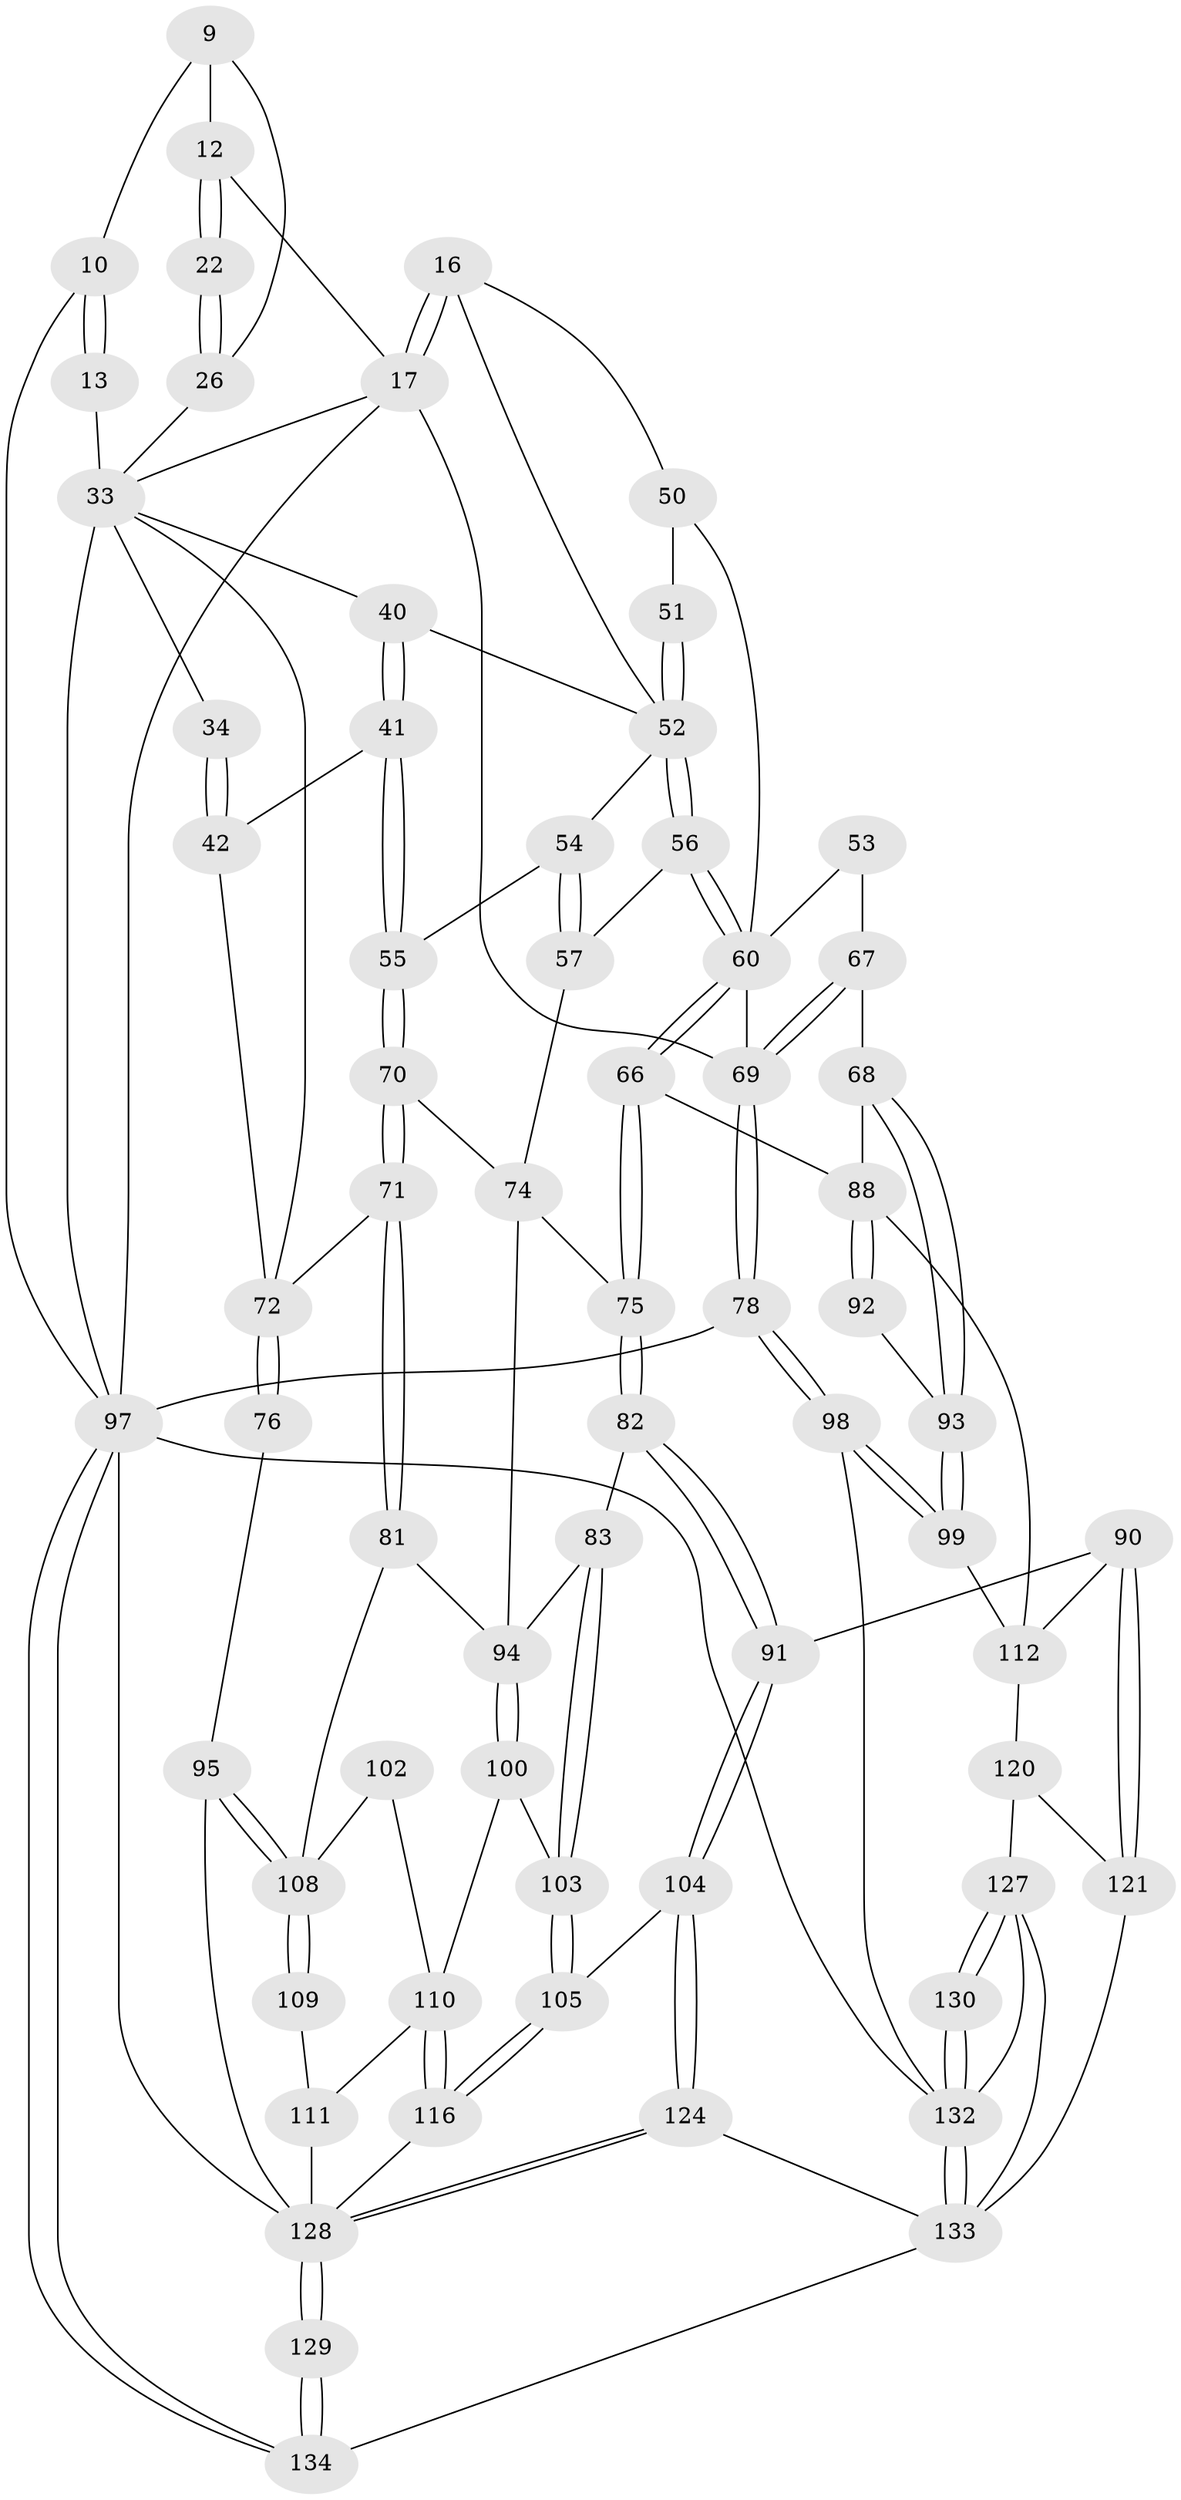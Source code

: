 // original degree distribution, {3: 0.014925373134328358, 5: 0.47761194029850745, 4: 0.26119402985074625, 6: 0.2462686567164179}
// Generated by graph-tools (version 1.1) at 2025/01/03/09/25 05:01:45]
// undirected, 67 vertices, 153 edges
graph export_dot {
graph [start="1"]
  node [color=gray90,style=filled];
  9 [pos="+0.24009814029401583+0.07209569292916662"];
  10 [pos="+0.21507279302744461+0.05009661364146582",super="+7+6"];
  12 [pos="+0.3675919393706475+0.07414494062725971",super="+8"];
  13 [pos="+0.11214726780756343+0.09650724639868058"];
  16 [pos="+0.4774427260073981+0.19731519261803357",super="+15"];
  17 [pos="+0.47632881400430405+0.19581657034975503",super="+11+14"];
  22 [pos="+0.2861347857751869+0.13451814476956123"];
  26 [pos="+0.2843383281701901+0.17869204106353156",super="+19+18"];
  33 [pos="+0+0.22334239975711687",super="+32+21+29+28"];
  34 [pos="+0.15786541681360772+0.3150574036963592"];
  40 [pos="+0.3657562425453369+0.3172498274096758"];
  41 [pos="+0.23286716287155498+0.36501768071162705"];
  42 [pos="+0.16268790563616425+0.35792076581273474"];
  50 [pos="+0.6358509456302274+0.3642206343718136",super="+46+31"];
  51 [pos="+0.5433654559480461+0.36248779603077064",super="+47"];
  52 [pos="+0.5263547577635194+0.37760493869291084",super="+38+39+37"];
  53 [pos="+0.8532803444508147+0.371051552545602",super="+45"];
  54 [pos="+0.41002489050779395+0.4030911797950361"];
  55 [pos="+0.35507582073135735+0.4460037563967265"];
  56 [pos="+0.5238976705561431+0.3835299274355492"];
  57 [pos="+0.47755433396934976+0.43531750419802173"];
  60 [pos="+0.6969956137737577+0.4500380201726564",super="+49+48+36+30+35"];
  66 [pos="+0.6968448323542955+0.4672776628655269"];
  67 [pos="+0.9666393462168602+0.5726677452714051",super="+59"];
  68 [pos="+0.8950819597169815+0.5820002422120366",super="+63"];
  69 [pos="+1+0.646288683681994",super="+43+23+25"];
  70 [pos="+0.3379078793557496+0.4872550373817679"];
  71 [pos="+0.17557375804744865+0.49363672276416615"];
  72 [pos="+0.15159712629132643+0.4202087344126977",super="+61+62"];
  74 [pos="+0.35059497070075135+0.5270668739013044",super="+73"];
  75 [pos="+0.5308970008075169+0.5291597003507296"];
  76 [pos="+0+0.5628665730777809"];
  78 [pos="+1+0.8106378666010686"];
  81 [pos="+0.1715067643284519+0.5263439853272591",super="+80"];
  82 [pos="+0.5144148902157059+0.6132255689082974"];
  83 [pos="+0.4770436741285093+0.6156853436382637"];
  88 [pos="+0.6489150534022801+0.7228879097413877",super="+65+64"];
  90 [pos="+0.5953479070392539+0.7699343811916534"];
  91 [pos="+0.5905187317425853+0.7698288668384204"];
  92 [pos="+0.765203397593444+0.6863437009728066"];
  93 [pos="+0.8540302458384232+0.7060138974571525"];
  94 [pos="+0.29695610993170224+0.6630406088994658",super="+84"];
  95 [pos="+0+1",super="+87"];
  97 [pos="+0+1",super="+5+77"];
  98 [pos="+0.9543484661209737+0.8267518990074288"];
  99 [pos="+0.8661799403342247+0.7317375009447595"];
  100 [pos="+0.29736090478186944+0.7255978424091348"];
  102 [pos="+0.15050997909025768+0.6795833341560897"];
  103 [pos="+0.3037162987437373+0.7264580039549887"];
  104 [pos="+0.5521760605347771+0.7985569907450295"];
  105 [pos="+0.4332369536827798+0.7827542387011305"];
  108 [pos="+0.04873296500471237+0.8346275928261523",super="+107+106+86"];
  109 [pos="+0.0989409265733659+0.812297945222252"];
  110 [pos="+0.25072149404907657+0.8018087475261488",super="+101"];
  111 [pos="+0.21444334119657657+0.821531962897943"];
  112 [pos="+0.7541773363479873+0.796682973407576",super="+89"];
  116 [pos="+0.3286379488812701+0.9290208030017726"];
  120 [pos="+0.7102179221362755+0.8841218500086216",super="+115"];
  121 [pos="+0.6501627266639659+0.8445311406512626"];
  124 [pos="+0.5429934223872072+0.8238779076069853"];
  127 [pos="+0.8159105309076637+0.9355640727964466",super="+114+126"];
  128 [pos="+0.348543751444812+0.9876400791965826",super="+119+117+118"];
  129 [pos="+0.3541722769506148+1"];
  130 [pos="+0.7318802199249373+1"];
  132 [pos="+0.7252318114240823+1",super="+131+113"];
  133 [pos="+0.5105744748891223+1",super="+123+122"];
  134 [pos="+0.35456418801090545+1"];
  9 -- 10;
  9 -- 12;
  9 -- 26;
  10 -- 13 [weight=2];
  10 -- 13;
  10 -- 97;
  12 -- 22;
  12 -- 22;
  12 -- 17 [weight=2];
  13 -- 33;
  16 -- 17 [weight=2];
  16 -- 17;
  16 -- 52;
  16 -- 50;
  17 -- 97 [weight=2];
  17 -- 69 [weight=2];
  17 -- 33;
  22 -- 26 [weight=2];
  22 -- 26;
  26 -- 33 [weight=2];
  33 -- 97;
  33 -- 72;
  33 -- 34 [weight=2];
  33 -- 40;
  34 -- 42;
  34 -- 42;
  40 -- 41;
  40 -- 41;
  40 -- 52;
  41 -- 42;
  41 -- 55;
  41 -- 55;
  42 -- 72;
  50 -- 51 [weight=2];
  50 -- 60 [weight=2];
  51 -- 52 [weight=2];
  51 -- 52;
  52 -- 56;
  52 -- 56;
  52 -- 54;
  53 -- 60 [weight=2];
  53 -- 67 [weight=2];
  54 -- 55;
  54 -- 57;
  54 -- 57;
  55 -- 70;
  55 -- 70;
  56 -- 57;
  56 -- 60;
  56 -- 60;
  57 -- 74;
  60 -- 66;
  60 -- 66;
  60 -- 69 [weight=2];
  66 -- 75;
  66 -- 75;
  66 -- 88;
  67 -- 68 [weight=2];
  67 -- 69 [weight=2];
  67 -- 69;
  68 -- 93;
  68 -- 93;
  68 -- 88;
  69 -- 78;
  69 -- 78;
  70 -- 71;
  70 -- 71;
  70 -- 74;
  71 -- 72;
  71 -- 81;
  71 -- 81;
  72 -- 76 [weight=2];
  72 -- 76;
  74 -- 75;
  74 -- 94;
  75 -- 82;
  75 -- 82;
  76 -- 95;
  78 -- 98;
  78 -- 98;
  78 -- 97;
  81 -- 94 [weight=2];
  81 -- 108;
  82 -- 83;
  82 -- 91;
  82 -- 91;
  83 -- 103;
  83 -- 103;
  83 -- 94;
  88 -- 92 [weight=2];
  88 -- 92;
  88 -- 112;
  90 -- 91;
  90 -- 121;
  90 -- 121;
  90 -- 112;
  91 -- 104;
  91 -- 104;
  92 -- 93;
  93 -- 99;
  93 -- 99;
  94 -- 100;
  94 -- 100;
  95 -- 108 [weight=2];
  95 -- 108;
  95 -- 128;
  97 -- 134;
  97 -- 134;
  97 -- 128;
  97 -- 132;
  98 -- 99;
  98 -- 99;
  98 -- 132;
  99 -- 112;
  100 -- 103;
  100 -- 110;
  102 -- 108 [weight=2];
  102 -- 110;
  103 -- 105;
  103 -- 105;
  104 -- 105;
  104 -- 124;
  104 -- 124;
  105 -- 116;
  105 -- 116;
  108 -- 109 [weight=2];
  108 -- 109;
  109 -- 111;
  110 -- 111;
  110 -- 116;
  110 -- 116;
  111 -- 128;
  112 -- 120;
  116 -- 128;
  120 -- 121;
  120 -- 127 [weight=2];
  121 -- 133;
  124 -- 128;
  124 -- 128;
  124 -- 133;
  127 -- 130 [weight=2];
  127 -- 130;
  127 -- 133;
  127 -- 132;
  128 -- 129 [weight=2];
  128 -- 129;
  129 -- 134;
  129 -- 134;
  130 -- 132;
  130 -- 132;
  132 -- 133;
  132 -- 133;
  133 -- 134;
}
